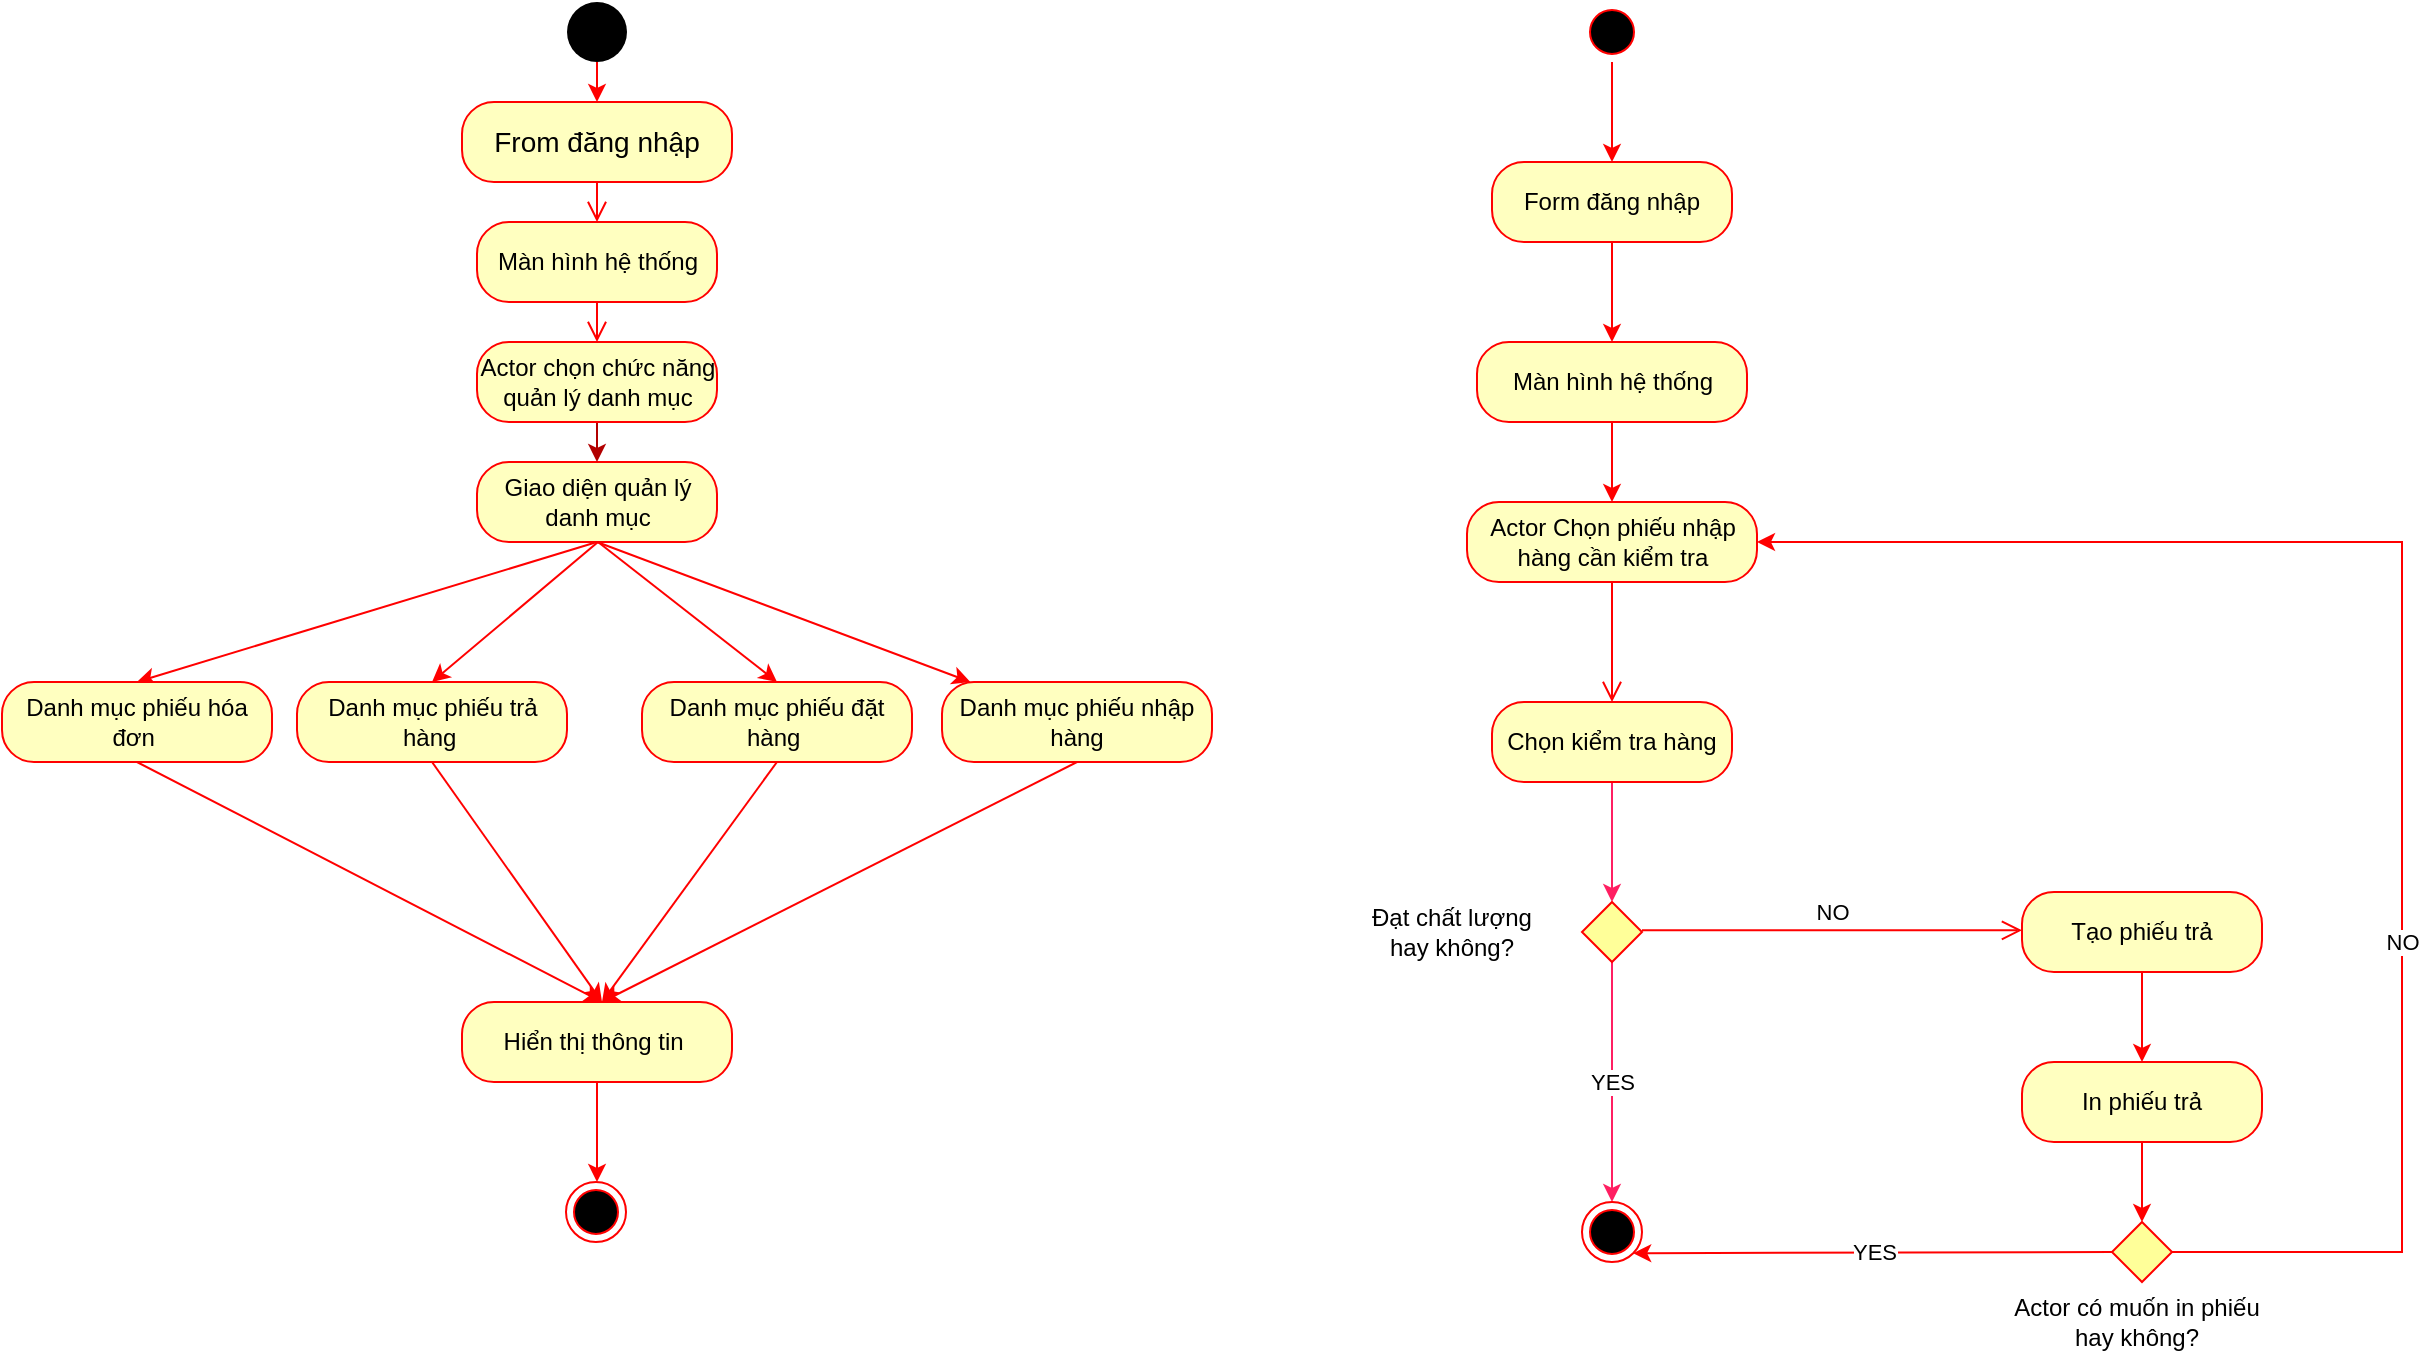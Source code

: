 <mxfile version="13.10.4" type="github">
  <diagram name="Page-1" id="e7e014a7-5840-1c2e-5031-d8a46d1fe8dd">
    <mxGraphModel dx="1220" dy="1555" grid="1" gridSize="10" guides="1" tooltips="1" connect="1" arrows="1" fold="1" page="1" pageScale="1" pageWidth="1169" pageHeight="826" background="#ffffff" math="0" shadow="0">
      <root>
        <mxCell id="0" />
        <mxCell id="1" parent="0" />
        <mxCell id="0pxNcGVsvzD9zgSRN0-3-3" style="rounded=0;orthogonalLoop=1;jettySize=auto;html=1;exitX=0.5;exitY=1;exitDx=0;exitDy=0;strokeColor=#FF0000;" parent="1" target="0pxNcGVsvzD9zgSRN0-3-1" edge="1">
          <mxGeometry relative="1" as="geometry">
            <mxPoint x="845" y="-750" as="sourcePoint" />
          </mxGeometry>
        </mxCell>
        <mxCell id="-c-wwAFa2-BwszWhMHXV-96" value="" style="ellipse;html=1;shape=startState;fillColor=#000000;strokeColor=#ff0000;" parent="1" vertex="1">
          <mxGeometry x="830" y="-780" width="30" height="30" as="geometry" />
        </mxCell>
        <mxCell id="-c-wwAFa2-BwszWhMHXV-98" value="Actor Chọn phiếu nhập hàng cần kiểm tra" style="rounded=1;whiteSpace=wrap;html=1;arcSize=40;fontColor=#000000;fillColor=#ffffc0;strokeColor=#ff0000;" parent="1" vertex="1">
          <mxGeometry x="772.5" y="-530" width="145" height="40" as="geometry" />
        </mxCell>
        <mxCell id="-c-wwAFa2-BwszWhMHXV-99" value="" style="edgeStyle=orthogonalEdgeStyle;html=1;verticalAlign=bottom;endArrow=open;endSize=8;strokeColor=#ff0000;" parent="1" source="-c-wwAFa2-BwszWhMHXV-98" edge="1">
          <mxGeometry relative="1" as="geometry">
            <mxPoint x="845" y="-430" as="targetPoint" />
          </mxGeometry>
        </mxCell>
        <mxCell id="-c-wwAFa2-BwszWhMHXV-102" value="NO" style="edgeStyle=orthogonalEdgeStyle;html=1;verticalAlign=bottom;endArrow=open;endSize=8;strokeColor=#ff0000;" parent="1" edge="1">
          <mxGeometry relative="1" as="geometry">
            <mxPoint x="1050" y="-315.83" as="targetPoint" />
            <mxPoint x="860" y="-315.83" as="sourcePoint" />
          </mxGeometry>
        </mxCell>
        <mxCell id="-c-wwAFa2-BwszWhMHXV-110" style="edgeStyle=none;rounded=0;orthogonalLoop=1;jettySize=auto;html=1;exitX=0.5;exitY=1;exitDx=0;exitDy=0;entryX=0.5;entryY=0;entryDx=0;entryDy=0;strokeColor=#FF1F62;" parent="1" source="-c-wwAFa2-BwszWhMHXV-104" target="-c-wwAFa2-BwszWhMHXV-109" edge="1">
          <mxGeometry relative="1" as="geometry" />
        </mxCell>
        <mxCell id="-c-wwAFa2-BwszWhMHXV-104" value="Chọn kiểm tra hàng" style="rounded=1;whiteSpace=wrap;html=1;arcSize=40;fontColor=#000000;fillColor=#ffffc0;strokeColor=#ff0000;" parent="1" vertex="1">
          <mxGeometry x="785" y="-430" width="120" height="40" as="geometry" />
        </mxCell>
        <mxCell id="-c-wwAFa2-BwszWhMHXV-111" value="YES" style="edgeStyle=none;rounded=0;orthogonalLoop=1;jettySize=auto;html=1;strokeColor=#FF1F62;entryX=0.5;entryY=0;entryDx=0;entryDy=0;" parent="1" source="-c-wwAFa2-BwszWhMHXV-109" target="-c-wwAFa2-BwszWhMHXV-114" edge="1">
          <mxGeometry relative="1" as="geometry">
            <mxPoint x="845" y="-220" as="targetPoint" />
          </mxGeometry>
        </mxCell>
        <mxCell id="-c-wwAFa2-BwszWhMHXV-109" value="" style="rhombus;fillColor=#FFFF99;strokeColor=#FF0000;" parent="1" vertex="1">
          <mxGeometry x="830" y="-330" width="30" height="30" as="geometry" />
        </mxCell>
        <mxCell id="0pxNcGVsvzD9zgSRN0-3-12" style="edgeStyle=none;rounded=0;orthogonalLoop=1;jettySize=auto;html=1;entryX=0.5;entryY=0;entryDx=0;entryDy=0;strokeColor=#FF0000;" parent="1" source="-c-wwAFa2-BwszWhMHXV-112" target="0pxNcGVsvzD9zgSRN0-3-11" edge="1">
          <mxGeometry relative="1" as="geometry" />
        </mxCell>
        <mxCell id="-c-wwAFa2-BwszWhMHXV-112" value="Tạo phiếu trả" style="rounded=1;whiteSpace=wrap;html=1;arcSize=40;fontColor=#000000;fillColor=#ffffc0;strokeColor=#ff0000;" parent="1" vertex="1">
          <mxGeometry x="1050" y="-335" width="120" height="40" as="geometry" />
        </mxCell>
        <mxCell id="-c-wwAFa2-BwszWhMHXV-114" value="" style="ellipse;html=1;shape=endState;fillColor=#000000;strokeColor=#ff0000;" parent="1" vertex="1">
          <mxGeometry x="830" y="-180" width="30" height="30" as="geometry" />
        </mxCell>
        <mxCell id="BmALPy2898BpjJ6mpnyW-136" style="edgeStyle=none;rounded=0;orthogonalLoop=1;jettySize=auto;html=1;entryX=0.5;entryY=0;entryDx=0;entryDy=0;strokeColor=#FF0000;" edge="1" parent="1" source="0pxNcGVsvzD9zgSRN0-3-1" target="BmALPy2898BpjJ6mpnyW-135">
          <mxGeometry relative="1" as="geometry" />
        </mxCell>
        <mxCell id="0pxNcGVsvzD9zgSRN0-3-1" value="Form đăng nhập" style="rounded=1;whiteSpace=wrap;html=1;arcSize=40;fontColor=#000000;fillColor=#ffffc0;strokeColor=#ff0000;" parent="1" vertex="1">
          <mxGeometry x="785" y="-700" width="120" height="40" as="geometry" />
        </mxCell>
        <mxCell id="0pxNcGVsvzD9zgSRN0-3-6" value="Đạt chất lượng hay không?" style="text;html=1;strokeColor=none;fillColor=none;align=center;verticalAlign=middle;whiteSpace=wrap;rounded=0;" parent="1" vertex="1">
          <mxGeometry x="720" y="-325" width="90" height="20" as="geometry" />
        </mxCell>
        <mxCell id="0pxNcGVsvzD9zgSRN0-3-14" style="edgeStyle=none;rounded=0;orthogonalLoop=1;jettySize=auto;html=1;exitX=0.5;exitY=1;exitDx=0;exitDy=0;entryX=0.5;entryY=0;entryDx=0;entryDy=0;strokeColor=#FF0000;" parent="1" source="0pxNcGVsvzD9zgSRN0-3-11" target="0pxNcGVsvzD9zgSRN0-3-13" edge="1">
          <mxGeometry relative="1" as="geometry" />
        </mxCell>
        <mxCell id="0pxNcGVsvzD9zgSRN0-3-11" value="In phiếu trả" style="rounded=1;whiteSpace=wrap;html=1;arcSize=40;fontColor=#000000;fillColor=#ffffc0;strokeColor=#ff0000;" parent="1" vertex="1">
          <mxGeometry x="1050" y="-250" width="120" height="40" as="geometry" />
        </mxCell>
        <mxCell id="0pxNcGVsvzD9zgSRN0-3-15" value="YES" style="edgeStyle=none;rounded=0;orthogonalLoop=1;jettySize=auto;html=1;exitX=0;exitY=0.5;exitDx=0;exitDy=0;entryX=1;entryY=1;entryDx=0;entryDy=0;strokeColor=#FF0000;" parent="1" source="0pxNcGVsvzD9zgSRN0-3-13" target="-c-wwAFa2-BwszWhMHXV-114" edge="1">
          <mxGeometry relative="1" as="geometry" />
        </mxCell>
        <mxCell id="0pxNcGVsvzD9zgSRN0-3-16" value="NO" style="edgeStyle=orthogonalEdgeStyle;rounded=0;orthogonalLoop=1;jettySize=auto;html=1;entryX=1;entryY=0.5;entryDx=0;entryDy=0;strokeColor=#FF0000;exitX=1;exitY=0.5;exitDx=0;exitDy=0;" parent="1" source="0pxNcGVsvzD9zgSRN0-3-13" target="-c-wwAFa2-BwszWhMHXV-98" edge="1">
          <mxGeometry x="-0.317" relative="1" as="geometry">
            <Array as="points">
              <mxPoint x="1240" y="-155" />
              <mxPoint x="1240" y="-510" />
            </Array>
            <mxPoint as="offset" />
          </mxGeometry>
        </mxCell>
        <mxCell id="0pxNcGVsvzD9zgSRN0-3-13" value="" style="rhombus;fillColor=#FFFF99;strokeColor=#FF0000;" parent="1" vertex="1">
          <mxGeometry x="1095" y="-170" width="30" height="30" as="geometry" />
        </mxCell>
        <mxCell id="0pxNcGVsvzD9zgSRN0-3-18" value="Actor có muốn in phiếu hay không?" style="text;html=1;strokeColor=none;fillColor=none;align=center;verticalAlign=middle;whiteSpace=wrap;rounded=0;" parent="1" vertex="1">
          <mxGeometry x="1045" y="-130" width="125" height="20" as="geometry" />
        </mxCell>
        <mxCell id="BmALPy2898BpjJ6mpnyW-61" style="edgeStyle=none;rounded=0;orthogonalLoop=1;jettySize=auto;html=1;exitX=0.5;exitY=1;exitDx=0;exitDy=0;entryX=0.5;entryY=0;entryDx=0;entryDy=0;strokeWidth=1;fillColor=#f0a30a;strokeColor=#FF0000;" edge="1" parent="1" source="BmALPy2898BpjJ6mpnyW-62" target="BmALPy2898BpjJ6mpnyW-63">
          <mxGeometry relative="1" as="geometry" />
        </mxCell>
        <mxCell id="BmALPy2898BpjJ6mpnyW-62" value="" style="ellipse;fillColor=#000000;strokeColor=none;" vertex="1" parent="1">
          <mxGeometry x="322.5" y="-780" width="30" height="30" as="geometry" />
        </mxCell>
        <mxCell id="BmALPy2898BpjJ6mpnyW-63" value="&lt;span style=&quot;font-size: 14px&quot;&gt;From đăng nhập&lt;/span&gt;" style="rounded=1;whiteSpace=wrap;html=1;arcSize=40;fontColor=#000000;fillColor=#ffffc0;strokeColor=#ff0000;" vertex="1" parent="1">
          <mxGeometry x="270.0" y="-730" width="135" height="40" as="geometry" />
        </mxCell>
        <mxCell id="BmALPy2898BpjJ6mpnyW-64" value="" style="edgeStyle=orthogonalEdgeStyle;html=1;verticalAlign=bottom;endArrow=open;endSize=8;strokeColor=#ff0000;entryX=0.5;entryY=0;entryDx=0;entryDy=0;" edge="1" parent="1" source="BmALPy2898BpjJ6mpnyW-63" target="BmALPy2898BpjJ6mpnyW-65">
          <mxGeometry relative="1" as="geometry">
            <mxPoint x="337.5" y="-740" as="targetPoint" />
          </mxGeometry>
        </mxCell>
        <mxCell id="BmALPy2898BpjJ6mpnyW-65" value="Màn hình hệ thống" style="rounded=1;whiteSpace=wrap;html=1;arcSize=40;fontColor=#000000;fillColor=#ffffc0;strokeColor=#ff0000;" vertex="1" parent="1">
          <mxGeometry x="277.5" y="-670" width="120" height="40" as="geometry" />
        </mxCell>
        <mxCell id="BmALPy2898BpjJ6mpnyW-66" value="" style="edgeStyle=orthogonalEdgeStyle;html=1;verticalAlign=bottom;endArrow=open;endSize=8;strokeColor=#ff0000;entryX=0.5;entryY=0;entryDx=0;entryDy=0;" edge="1" parent="1" source="BmALPy2898BpjJ6mpnyW-65" target="BmALPy2898BpjJ6mpnyW-72">
          <mxGeometry relative="1" as="geometry">
            <mxPoint x="337.5" y="-640" as="targetPoint" />
          </mxGeometry>
        </mxCell>
        <mxCell id="BmALPy2898BpjJ6mpnyW-123" style="rounded=0;orthogonalLoop=1;jettySize=auto;html=1;exitX=0.5;exitY=1;exitDx=0;exitDy=0;entryX=0.5;entryY=0;entryDx=0;entryDy=0;strokeColor=#FF0000;" edge="1" parent="1" source="BmALPy2898BpjJ6mpnyW-68" target="BmALPy2898BpjJ6mpnyW-118">
          <mxGeometry relative="1" as="geometry" />
        </mxCell>
        <mxCell id="BmALPy2898BpjJ6mpnyW-124" style="rounded=0;orthogonalLoop=1;jettySize=auto;html=1;exitX=0.5;exitY=1;exitDx=0;exitDy=0;fillColor=#e51400;strokeColor=#FF0000;" edge="1" parent="1" source="BmALPy2898BpjJ6mpnyW-68" target="BmALPy2898BpjJ6mpnyW-121">
          <mxGeometry relative="1" as="geometry" />
        </mxCell>
        <mxCell id="BmALPy2898BpjJ6mpnyW-125" style="edgeStyle=none;rounded=0;orthogonalLoop=1;jettySize=auto;html=1;entryX=0.5;entryY=0;entryDx=0;entryDy=0;strokeColor=#FF0000;" edge="1" parent="1" target="BmALPy2898BpjJ6mpnyW-120">
          <mxGeometry relative="1" as="geometry">
            <mxPoint x="338" y="-510" as="sourcePoint" />
          </mxGeometry>
        </mxCell>
        <mxCell id="BmALPy2898BpjJ6mpnyW-126" style="edgeStyle=none;rounded=0;orthogonalLoop=1;jettySize=auto;html=1;entryX=0.5;entryY=0;entryDx=0;entryDy=0;strokeColor=#FF0000;" edge="1" parent="1" target="BmALPy2898BpjJ6mpnyW-122">
          <mxGeometry relative="1" as="geometry">
            <mxPoint x="338" y="-510" as="sourcePoint" />
          </mxGeometry>
        </mxCell>
        <mxCell id="BmALPy2898BpjJ6mpnyW-68" value="Giao diện quản lý danh mục" style="rounded=1;whiteSpace=wrap;html=1;arcSize=40;fontColor=#000000;fillColor=#ffffc0;strokeColor=#ff0000;" vertex="1" parent="1">
          <mxGeometry x="277.5" y="-550" width="120" height="40" as="geometry" />
        </mxCell>
        <mxCell id="BmALPy2898BpjJ6mpnyW-71" style="edgeStyle=orthogonalEdgeStyle;rounded=0;orthogonalLoop=1;jettySize=auto;html=1;exitX=0.5;exitY=1;exitDx=0;exitDy=0;entryX=0.5;entryY=0;entryDx=0;entryDy=0;fillColor=#e51400;strokeColor=#B20000;" edge="1" parent="1" source="BmALPy2898BpjJ6mpnyW-72" target="BmALPy2898BpjJ6mpnyW-68">
          <mxGeometry relative="1" as="geometry" />
        </mxCell>
        <mxCell id="BmALPy2898BpjJ6mpnyW-72" value="Actor chọn chức năng quản lý danh mục" style="rounded=1;whiteSpace=wrap;html=1;arcSize=40;fontColor=#000000;fillColor=#ffffc0;strokeColor=#ff0000;" vertex="1" parent="1">
          <mxGeometry x="277.5" y="-610" width="120" height="40" as="geometry" />
        </mxCell>
        <mxCell id="BmALPy2898BpjJ6mpnyW-127" style="edgeStyle=none;rounded=0;orthogonalLoop=1;jettySize=auto;html=1;exitX=0.5;exitY=1;exitDx=0;exitDy=0;fillColor=#e51400;strokeColor=#FF0000;" edge="1" parent="1" source="BmALPy2898BpjJ6mpnyW-118">
          <mxGeometry relative="1" as="geometry">
            <mxPoint x="340" y="-280" as="targetPoint" />
          </mxGeometry>
        </mxCell>
        <mxCell id="BmALPy2898BpjJ6mpnyW-118" value="Danh mục phiếu hóa đơn&amp;nbsp;" style="rounded=1;whiteSpace=wrap;html=1;arcSize=40;fontColor=#000000;fillColor=#ffffc0;strokeColor=#ff0000;" vertex="1" parent="1">
          <mxGeometry x="40.0" y="-440" width="135" height="40" as="geometry" />
        </mxCell>
        <mxCell id="BmALPy2898BpjJ6mpnyW-130" style="edgeStyle=none;rounded=0;orthogonalLoop=1;jettySize=auto;html=1;exitX=0.5;exitY=1;exitDx=0;exitDy=0;fillColor=#e51400;strokeColor=#FF0000;" edge="1" parent="1" source="BmALPy2898BpjJ6mpnyW-120">
          <mxGeometry relative="1" as="geometry">
            <mxPoint x="340" y="-280" as="targetPoint" />
          </mxGeometry>
        </mxCell>
        <mxCell id="BmALPy2898BpjJ6mpnyW-120" value="Danh mục phiếu trả hàng&amp;nbsp;" style="rounded=1;whiteSpace=wrap;html=1;arcSize=40;fontColor=#000000;fillColor=#ffffc0;strokeColor=#ff0000;" vertex="1" parent="1">
          <mxGeometry x="187.5" y="-440" width="135" height="40" as="geometry" />
        </mxCell>
        <mxCell id="BmALPy2898BpjJ6mpnyW-128" style="edgeStyle=none;rounded=0;orthogonalLoop=1;jettySize=auto;html=1;exitX=0.5;exitY=1;exitDx=0;exitDy=0;fillColor=#e51400;strokeColor=#FF0000;" edge="1" parent="1" source="BmALPy2898BpjJ6mpnyW-121">
          <mxGeometry relative="1" as="geometry">
            <mxPoint x="340" y="-280" as="targetPoint" />
          </mxGeometry>
        </mxCell>
        <mxCell id="BmALPy2898BpjJ6mpnyW-121" value="Danh mục phiếu nhập hàng" style="rounded=1;whiteSpace=wrap;html=1;arcSize=40;fontColor=#000000;fillColor=#ffffc0;strokeColor=#ff0000;" vertex="1" parent="1">
          <mxGeometry x="510.0" y="-440" width="135" height="40" as="geometry" />
        </mxCell>
        <mxCell id="BmALPy2898BpjJ6mpnyW-129" style="edgeStyle=none;rounded=0;orthogonalLoop=1;jettySize=auto;html=1;exitX=0.5;exitY=1;exitDx=0;exitDy=0;fillColor=#e51400;strokeColor=#FF0000;" edge="1" parent="1" source="BmALPy2898BpjJ6mpnyW-122">
          <mxGeometry relative="1" as="geometry">
            <mxPoint x="340" y="-280" as="targetPoint" />
          </mxGeometry>
        </mxCell>
        <mxCell id="BmALPy2898BpjJ6mpnyW-122" value="Danh mục phiếu đặt hàng&amp;nbsp;" style="rounded=1;whiteSpace=wrap;html=1;arcSize=40;fontColor=#000000;fillColor=#ffffc0;strokeColor=#ff0000;" vertex="1" parent="1">
          <mxGeometry x="360.0" y="-440" width="135" height="40" as="geometry" />
        </mxCell>
        <mxCell id="BmALPy2898BpjJ6mpnyW-132" style="edgeStyle=none;rounded=0;orthogonalLoop=1;jettySize=auto;html=1;strokeColor=#FF0000;" edge="1" parent="1" source="BmALPy2898BpjJ6mpnyW-131">
          <mxGeometry relative="1" as="geometry">
            <mxPoint x="337.5" y="-190" as="targetPoint" />
          </mxGeometry>
        </mxCell>
        <mxCell id="BmALPy2898BpjJ6mpnyW-131" value="Hiển thị thông tin&amp;nbsp;" style="rounded=1;whiteSpace=wrap;html=1;arcSize=40;fontColor=#000000;fillColor=#ffffc0;strokeColor=#ff0000;" vertex="1" parent="1">
          <mxGeometry x="270.0" y="-280" width="135" height="40" as="geometry" />
        </mxCell>
        <mxCell id="BmALPy2898BpjJ6mpnyW-134" value="" style="ellipse;html=1;shape=endState;fillColor=#000000;strokeColor=#ff0000;" vertex="1" parent="1">
          <mxGeometry x="322" y="-190" width="30" height="30" as="geometry" />
        </mxCell>
        <mxCell id="BmALPy2898BpjJ6mpnyW-137" style="edgeStyle=none;rounded=0;orthogonalLoop=1;jettySize=auto;html=1;entryX=0.5;entryY=0;entryDx=0;entryDy=0;strokeColor=#FF0000;" edge="1" parent="1" source="BmALPy2898BpjJ6mpnyW-135" target="-c-wwAFa2-BwszWhMHXV-98">
          <mxGeometry relative="1" as="geometry" />
        </mxCell>
        <mxCell id="BmALPy2898BpjJ6mpnyW-135" value="Màn hình hệ thống" style="rounded=1;whiteSpace=wrap;html=1;arcSize=40;fontColor=#000000;fillColor=#ffffc0;strokeColor=#ff0000;" vertex="1" parent="1">
          <mxGeometry x="777.5" y="-610" width="135" height="40" as="geometry" />
        </mxCell>
      </root>
    </mxGraphModel>
  </diagram>
</mxfile>
